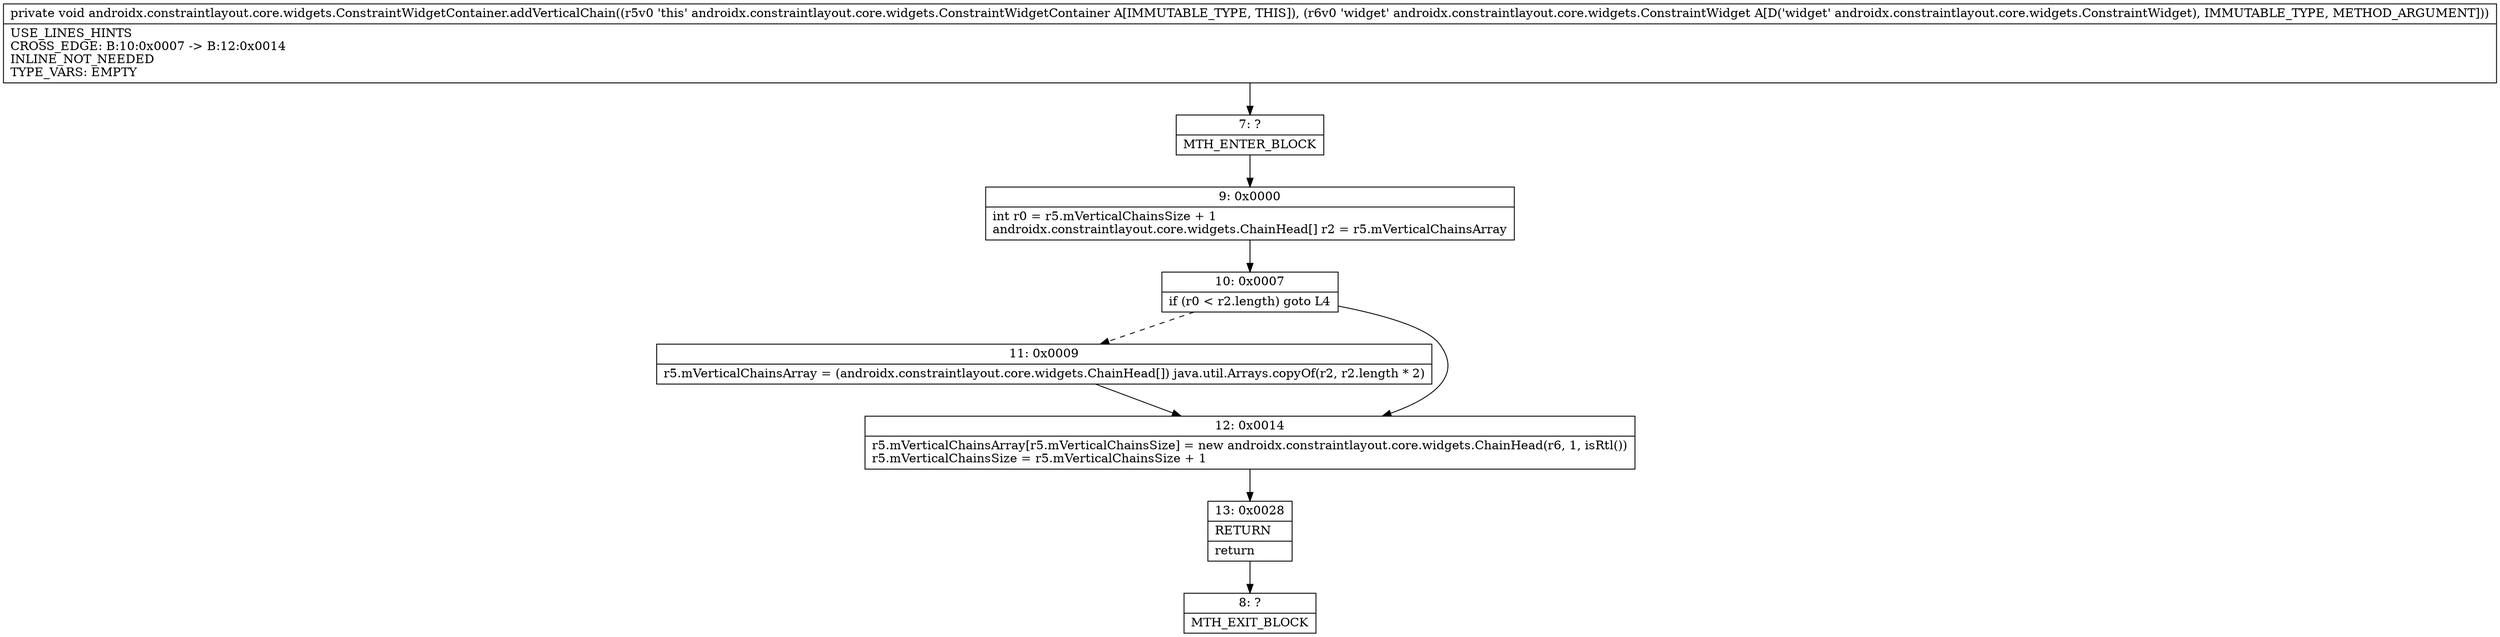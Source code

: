 digraph "CFG forandroidx.constraintlayout.core.widgets.ConstraintWidgetContainer.addVerticalChain(Landroidx\/constraintlayout\/core\/widgets\/ConstraintWidget;)V" {
Node_7 [shape=record,label="{7\:\ ?|MTH_ENTER_BLOCK\l}"];
Node_9 [shape=record,label="{9\:\ 0x0000|int r0 = r5.mVerticalChainsSize + 1\landroidx.constraintlayout.core.widgets.ChainHead[] r2 = r5.mVerticalChainsArray\l}"];
Node_10 [shape=record,label="{10\:\ 0x0007|if (r0 \< r2.length) goto L4\l}"];
Node_11 [shape=record,label="{11\:\ 0x0009|r5.mVerticalChainsArray = (androidx.constraintlayout.core.widgets.ChainHead[]) java.util.Arrays.copyOf(r2, r2.length * 2)\l}"];
Node_12 [shape=record,label="{12\:\ 0x0014|r5.mVerticalChainsArray[r5.mVerticalChainsSize] = new androidx.constraintlayout.core.widgets.ChainHead(r6, 1, isRtl())\lr5.mVerticalChainsSize = r5.mVerticalChainsSize + 1\l}"];
Node_13 [shape=record,label="{13\:\ 0x0028|RETURN\l|return\l}"];
Node_8 [shape=record,label="{8\:\ ?|MTH_EXIT_BLOCK\l}"];
MethodNode[shape=record,label="{private void androidx.constraintlayout.core.widgets.ConstraintWidgetContainer.addVerticalChain((r5v0 'this' androidx.constraintlayout.core.widgets.ConstraintWidgetContainer A[IMMUTABLE_TYPE, THIS]), (r6v0 'widget' androidx.constraintlayout.core.widgets.ConstraintWidget A[D('widget' androidx.constraintlayout.core.widgets.ConstraintWidget), IMMUTABLE_TYPE, METHOD_ARGUMENT]))  | USE_LINES_HINTS\lCROSS_EDGE: B:10:0x0007 \-\> B:12:0x0014\lINLINE_NOT_NEEDED\lTYPE_VARS: EMPTY\l}"];
MethodNode -> Node_7;Node_7 -> Node_9;
Node_9 -> Node_10;
Node_10 -> Node_11[style=dashed];
Node_10 -> Node_12;
Node_11 -> Node_12;
Node_12 -> Node_13;
Node_13 -> Node_8;
}

